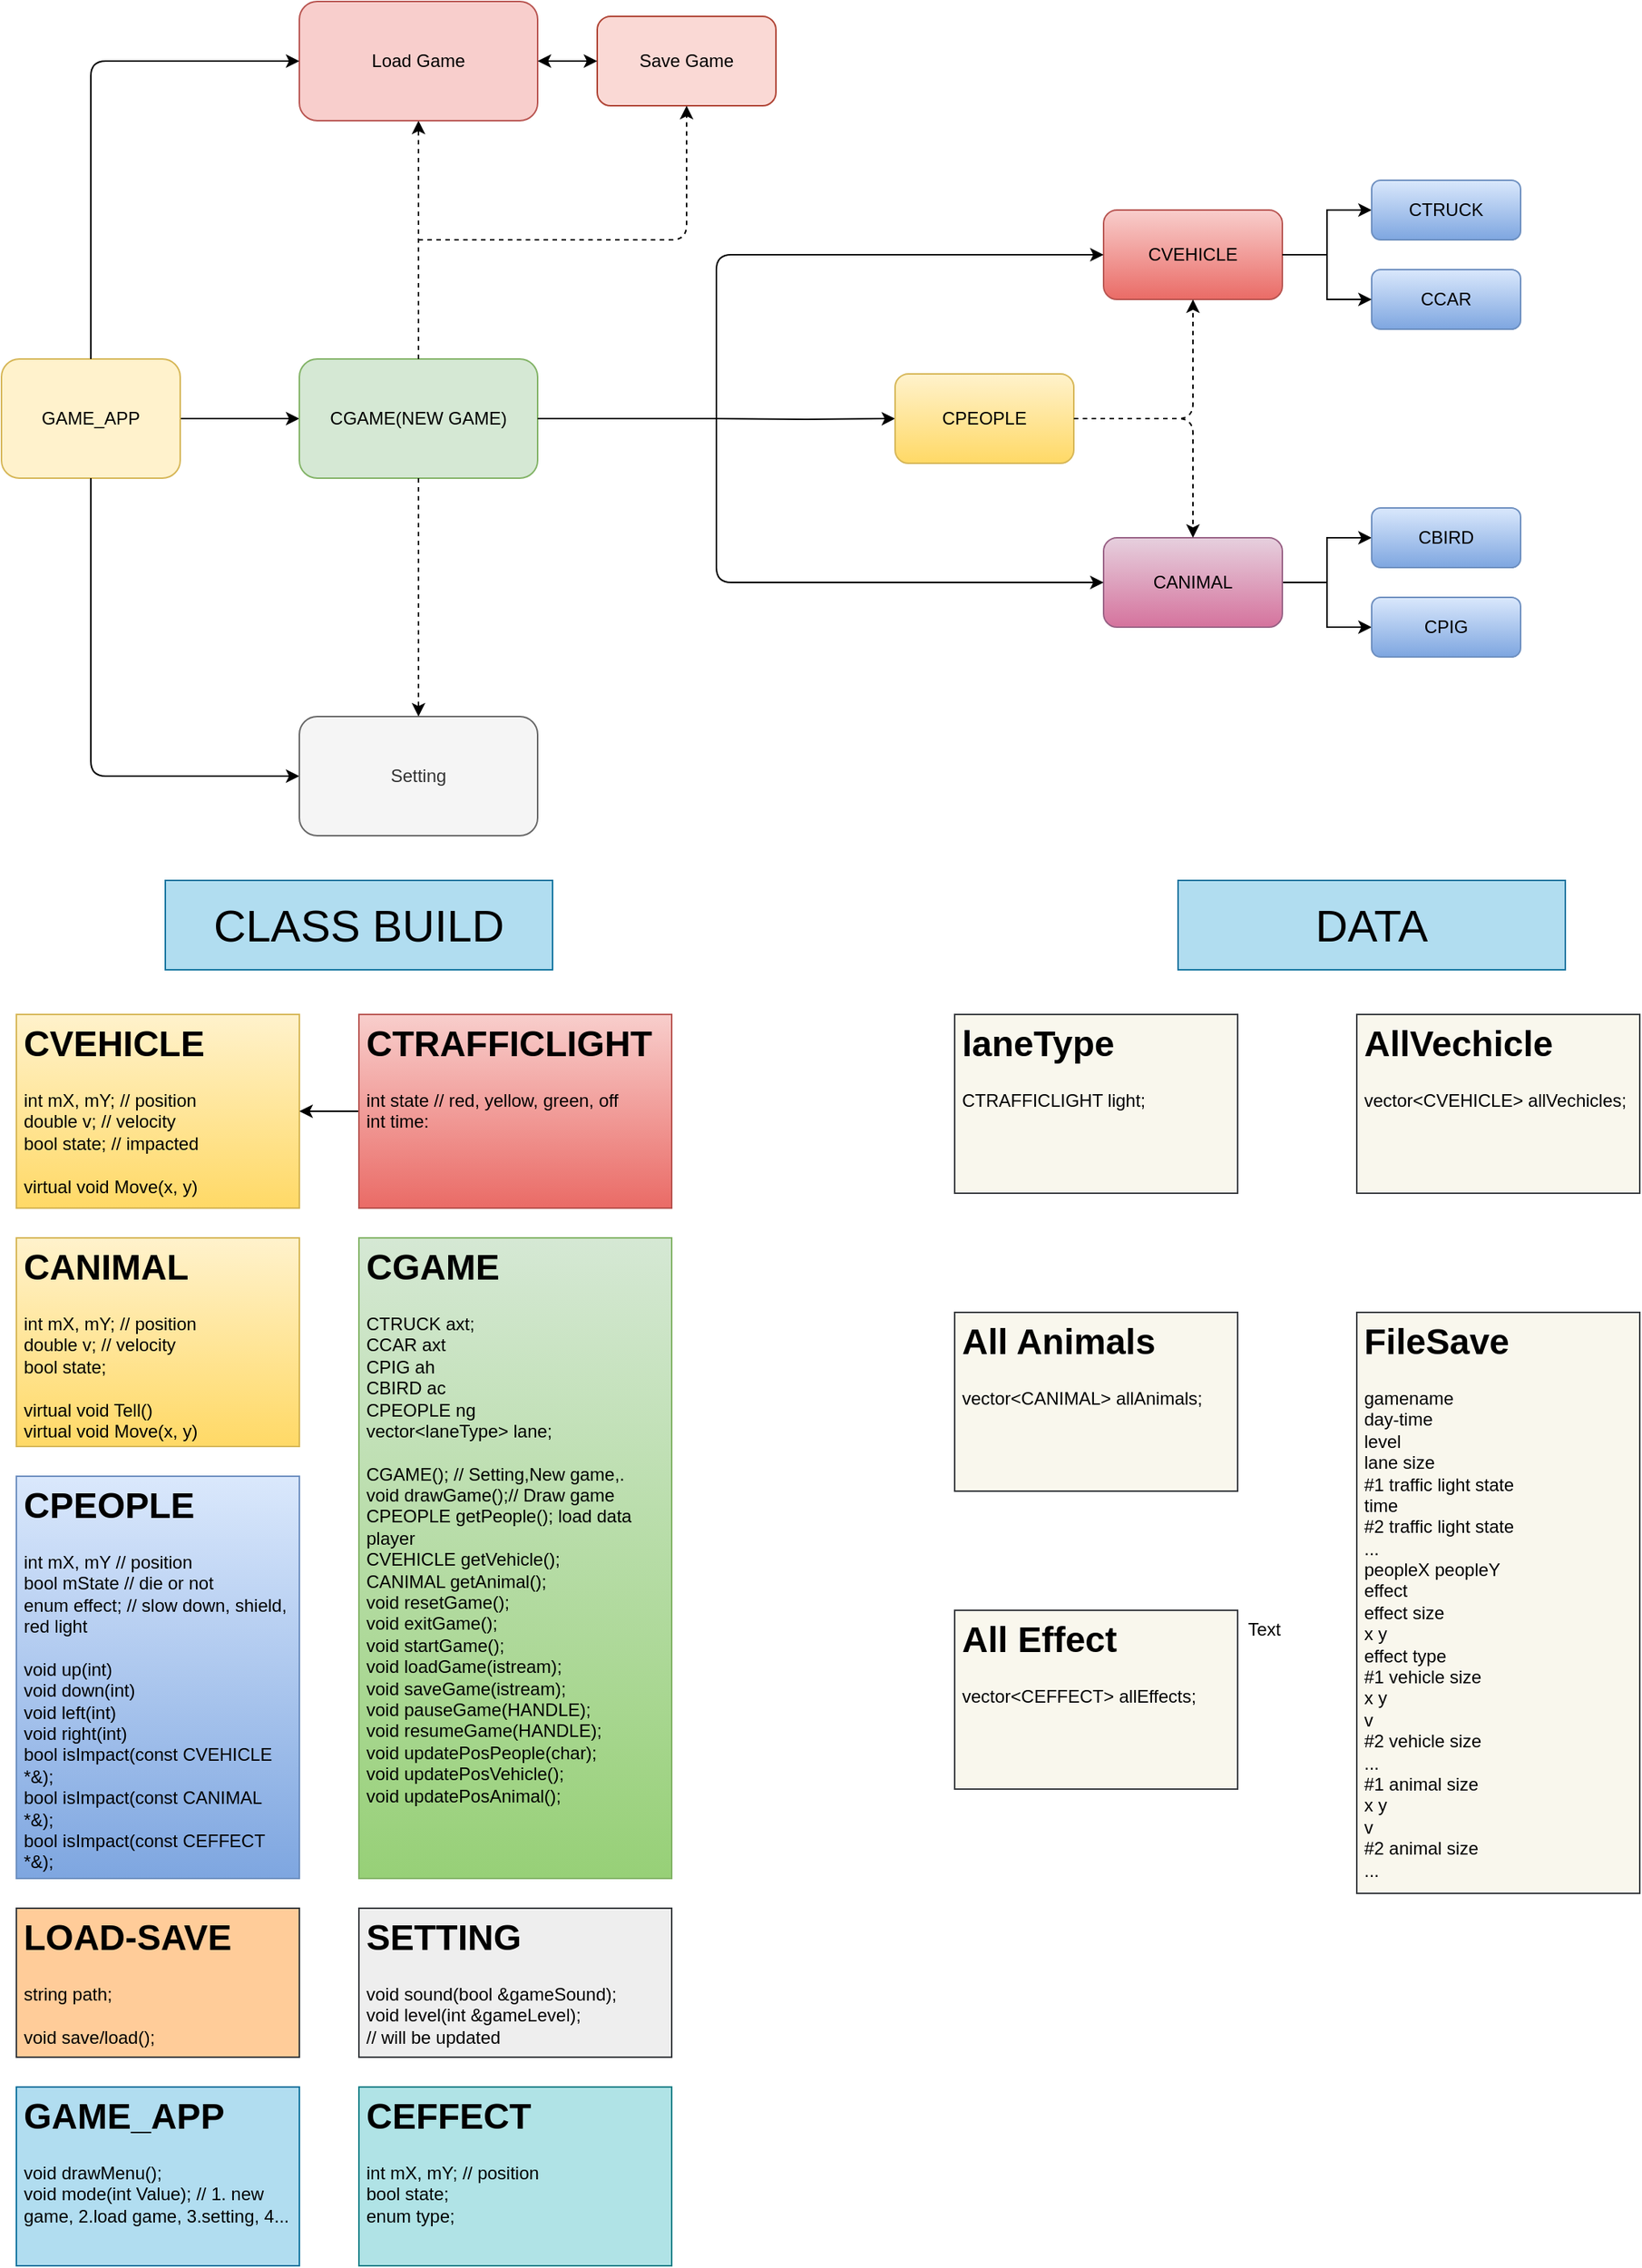<mxfile version="12.2.7" type="device" pages="1"><diagram id="MkDdtGFlNWwl7QGLaSWF" name="Page-1"><mxGraphModel dx="1422" dy="762" grid="1" gridSize="10" guides="1" tooltips="1" connect="1" arrows="1" fold="1" page="1" pageScale="1" pageWidth="3300" pageHeight="4681" math="0" shadow="0"><root><mxCell id="0"/><mxCell id="1" parent="0"/><mxCell id="I5lOxYquOivVO33uKcqu-4" value="" style="edgeStyle=orthogonalEdgeStyle;rounded=0;orthogonalLoop=1;jettySize=auto;html=1;" edge="1" parent="1" source="I5lOxYquOivVO33uKcqu-2"><mxGeometry relative="1" as="geometry"><mxPoint x="200" y="360" as="targetPoint"/></mxGeometry></mxCell><mxCell id="I5lOxYquOivVO33uKcqu-2" value="GAME_APP" style="rounded=1;whiteSpace=wrap;html=1;fillColor=#fff2cc;strokeColor=#d6b656;" vertex="1" parent="1"><mxGeometry y="320" width="120" height="80" as="geometry"/></mxCell><mxCell id="I5lOxYquOivVO33uKcqu-29" value="" style="edgeStyle=orthogonalEdgeStyle;rounded=0;orthogonalLoop=1;jettySize=auto;html=1;shadow=0;strokeWidth=1;entryX=0;entryY=0.5;entryDx=0;entryDy=0;" edge="1" parent="1" target="I5lOxYquOivVO33uKcqu-25"><mxGeometry relative="1" as="geometry"><mxPoint x="480" y="360" as="sourcePoint"/><mxPoint x="560" y="360" as="targetPoint"/></mxGeometry></mxCell><mxCell id="I5lOxYquOivVO33uKcqu-3" value="CGAME(NEW GAME)" style="rounded=1;whiteSpace=wrap;html=1;fillColor=#d5e8d4;strokeColor=#82b366;" vertex="1" parent="1"><mxGeometry x="200" y="320" width="160" height="80" as="geometry"/></mxCell><mxCell id="I5lOxYquOivVO33uKcqu-14" value="" style="edgeStyle=orthogonalEdgeStyle;rounded=0;orthogonalLoop=1;jettySize=auto;html=1;shadow=0;dashed=1;exitX=0.5;exitY=0;exitDx=0;exitDy=0;entryX=0.5;entryY=1;entryDx=0;entryDy=0;" edge="1" parent="1" source="I5lOxYquOivVO33uKcqu-3" target="I5lOxYquOivVO33uKcqu-10"><mxGeometry relative="1" as="geometry"><mxPoint x="300" y="290" as="targetPoint"/></mxGeometry></mxCell><mxCell id="I5lOxYquOivVO33uKcqu-10" value="Load Game" style="rounded=1;whiteSpace=wrap;html=1;fillColor=#f8cecc;strokeColor=#b85450;" vertex="1" parent="1"><mxGeometry x="200" y="80" width="160" height="80" as="geometry"/></mxCell><mxCell id="I5lOxYquOivVO33uKcqu-15" value="" style="endArrow=classic;html=1;shadow=0;entryX=0;entryY=0.5;entryDx=0;entryDy=0;exitX=0.5;exitY=0;exitDx=0;exitDy=0;strokeColor=none;strokeWidth=1;" edge="1" parent="1" source="I5lOxYquOivVO33uKcqu-2" target="I5lOxYquOivVO33uKcqu-10"><mxGeometry width="50" height="50" relative="1" as="geometry"><mxPoint x="70" y="330" as="sourcePoint"/><mxPoint x="120" y="280" as="targetPoint"/><Array as="points"><mxPoint x="60" y="120"/></Array></mxGeometry></mxCell><mxCell id="I5lOxYquOivVO33uKcqu-16" value="" style="endArrow=classic;html=1;shadow=0;exitX=0.5;exitY=1;exitDx=0;exitDy=0;" edge="1" parent="1" source="I5lOxYquOivVO33uKcqu-2"><mxGeometry width="50" height="50" relative="1" as="geometry"><mxPoint x="70" y="390" as="sourcePoint"/><mxPoint x="200" y="600" as="targetPoint"/><Array as="points"><mxPoint x="60" y="600"/></Array></mxGeometry></mxCell><mxCell id="I5lOxYquOivVO33uKcqu-17" value="Setting" style="rounded=1;whiteSpace=wrap;html=1;fillColor=#f5f5f5;strokeColor=#666666;fontColor=#333333;" vertex="1" parent="1"><mxGeometry x="200" y="560" width="160" height="80" as="geometry"/></mxCell><mxCell id="I5lOxYquOivVO33uKcqu-19" value="" style="endArrow=classic;html=1;shadow=0;strokeWidth=1;entryX=0;entryY=0.5;entryDx=0;entryDy=0;" edge="1" parent="1" target="I5lOxYquOivVO33uKcqu-10"><mxGeometry width="50" height="50" relative="1" as="geometry"><mxPoint x="60" y="320" as="sourcePoint"/><mxPoint x="110" y="270" as="targetPoint"/><Array as="points"><mxPoint x="60" y="120"/></Array></mxGeometry></mxCell><mxCell id="I5lOxYquOivVO33uKcqu-20" value="Save Game" style="rounded=1;whiteSpace=wrap;html=1;fillColor=#fad9d5;strokeColor=#ae4132;" vertex="1" parent="1"><mxGeometry x="400" y="90" width="120" height="60" as="geometry"/></mxCell><mxCell id="I5lOxYquOivVO33uKcqu-21" value="" style="endArrow=classic;startArrow=classic;html=1;shadow=0;strokeWidth=1;entryX=0;entryY=0.5;entryDx=0;entryDy=0;" edge="1" parent="1" target="I5lOxYquOivVO33uKcqu-20"><mxGeometry width="50" height="50" relative="1" as="geometry"><mxPoint x="360" y="120" as="sourcePoint"/><mxPoint x="410" y="70" as="targetPoint"/></mxGeometry></mxCell><mxCell id="I5lOxYquOivVO33uKcqu-23" value="" style="endArrow=classic;html=1;shadow=0;strokeWidth=1;entryX=0.5;entryY=1;entryDx=0;entryDy=0;dashed=1;" edge="1" parent="1" target="I5lOxYquOivVO33uKcqu-20"><mxGeometry width="50" height="50" relative="1" as="geometry"><mxPoint x="280" y="240" as="sourcePoint"/><mxPoint x="330" y="190" as="targetPoint"/><Array as="points"><mxPoint x="460" y="240"/></Array></mxGeometry></mxCell><mxCell id="I5lOxYquOivVO33uKcqu-24" value="" style="endArrow=classic;html=1;shadow=0;dashed=1;strokeWidth=1;entryX=0.5;entryY=0;entryDx=0;entryDy=0;" edge="1" parent="1" target="I5lOxYquOivVO33uKcqu-17"><mxGeometry width="50" height="50" relative="1" as="geometry"><mxPoint x="280" y="400" as="sourcePoint"/><mxPoint x="330" y="350" as="targetPoint"/></mxGeometry></mxCell><mxCell id="I5lOxYquOivVO33uKcqu-25" value="CPEOPLE" style="rounded=1;whiteSpace=wrap;html=1;fillColor=#fff2cc;strokeColor=#d6b656;gradientColor=#ffd966;" vertex="1" parent="1"><mxGeometry x="600" y="330" width="120" height="60" as="geometry"/></mxCell><mxCell id="I5lOxYquOivVO33uKcqu-43" value="" style="edgeStyle=orthogonalEdgeStyle;rounded=0;orthogonalLoop=1;jettySize=auto;html=1;shadow=0;strokeWidth=1;exitX=1;exitY=0.5;exitDx=0;exitDy=0;" edge="1" parent="1" source="I5lOxYquOivVO33uKcqu-26" target="I5lOxYquOivVO33uKcqu-42"><mxGeometry relative="1" as="geometry"><mxPoint x="860" y="460" as="sourcePoint"/></mxGeometry></mxCell><mxCell id="I5lOxYquOivVO33uKcqu-50" value="" style="edgeStyle=orthogonalEdgeStyle;rounded=0;orthogonalLoop=1;jettySize=auto;html=1;shadow=0;strokeWidth=1;entryX=0;entryY=0.5;entryDx=0;entryDy=0;" edge="1" parent="1" source="I5lOxYquOivVO33uKcqu-26" target="I5lOxYquOivVO33uKcqu-41"><mxGeometry relative="1" as="geometry"><mxPoint x="800" y="580" as="targetPoint"/></mxGeometry></mxCell><mxCell id="I5lOxYquOivVO33uKcqu-26" value="CANIMAL" style="rounded=1;whiteSpace=wrap;html=1;fillColor=#e6d0de;strokeColor=#996185;gradientColor=#d5739d;" vertex="1" parent="1"><mxGeometry x="740" y="440" width="120" height="60" as="geometry"/></mxCell><mxCell id="I5lOxYquOivVO33uKcqu-53" value="" style="edgeStyle=orthogonalEdgeStyle;rounded=0;orthogonalLoop=1;jettySize=auto;html=1;shadow=0;strokeWidth=1;entryX=0;entryY=0.5;entryDx=0;entryDy=0;" edge="1" parent="1" source="I5lOxYquOivVO33uKcqu-27" target="I5lOxYquOivVO33uKcqu-38"><mxGeometry relative="1" as="geometry"><mxPoint x="940" y="250" as="targetPoint"/></mxGeometry></mxCell><mxCell id="I5lOxYquOivVO33uKcqu-27" value="CVEHICLE" style="rounded=1;whiteSpace=wrap;html=1;fillColor=#f8cecc;strokeColor=#b85450;gradientColor=#ea6b66;" vertex="1" parent="1"><mxGeometry x="740" y="220" width="120" height="60" as="geometry"/></mxCell><mxCell id="I5lOxYquOivVO33uKcqu-30" value="" style="endArrow=classic;html=1;shadow=0;strokeWidth=1;entryX=0;entryY=0.5;entryDx=0;entryDy=0;" edge="1" parent="1" target="I5lOxYquOivVO33uKcqu-27"><mxGeometry width="50" height="50" relative="1" as="geometry"><mxPoint x="480" y="360" as="sourcePoint"/><mxPoint x="530" y="310" as="targetPoint"/><Array as="points"><mxPoint x="480" y="320"/><mxPoint x="480" y="280"/><mxPoint x="480" y="250"/></Array></mxGeometry></mxCell><mxCell id="I5lOxYquOivVO33uKcqu-31" value="" style="endArrow=classic;html=1;shadow=0;strokeWidth=1;entryX=0;entryY=0.5;entryDx=0;entryDy=0;" edge="1" parent="1" target="I5lOxYquOivVO33uKcqu-26"><mxGeometry width="50" height="50" relative="1" as="geometry"><mxPoint x="480" y="360" as="sourcePoint"/><mxPoint x="530" y="310" as="targetPoint"/><Array as="points"><mxPoint x="480" y="470"/></Array></mxGeometry></mxCell><mxCell id="I5lOxYquOivVO33uKcqu-32" value="" style="endArrow=classic;html=1;shadow=0;strokeWidth=1;entryX=0.5;entryY=1;entryDx=0;entryDy=0;dashed=1;" edge="1" parent="1" target="I5lOxYquOivVO33uKcqu-27"><mxGeometry width="50" height="50" relative="1" as="geometry"><mxPoint x="720" y="360" as="sourcePoint"/><mxPoint x="770" y="310" as="targetPoint"/><Array as="points"><mxPoint x="800" y="360"/><mxPoint x="800" y="300"/></Array></mxGeometry></mxCell><mxCell id="I5lOxYquOivVO33uKcqu-33" value="" style="endArrow=classic;html=1;shadow=0;strokeWidth=1;entryX=0.5;entryY=0;entryDx=0;entryDy=0;dashed=1;" edge="1" parent="1" target="I5lOxYquOivVO33uKcqu-26"><mxGeometry width="50" height="50" relative="1" as="geometry"><mxPoint x="720" y="360" as="sourcePoint"/><mxPoint x="770" y="310" as="targetPoint"/><Array as="points"><mxPoint x="800" y="360"/></Array></mxGeometry></mxCell><mxCell id="I5lOxYquOivVO33uKcqu-34" value="" style="endArrow=none;html=1;shadow=0;strokeWidth=1;" edge="1" parent="1"><mxGeometry width="50" height="50" relative="1" as="geometry"><mxPoint x="360" y="360" as="sourcePoint"/><mxPoint x="480" y="360" as="targetPoint"/></mxGeometry></mxCell><mxCell id="I5lOxYquOivVO33uKcqu-38" value="CTRUCK" style="rounded=1;whiteSpace=wrap;html=1;gradientColor=#7ea6e0;fillColor=#dae8fc;strokeColor=#6c8ebf;" vertex="1" parent="1"><mxGeometry x="920" y="200" width="100" height="40" as="geometry"/></mxCell><mxCell id="I5lOxYquOivVO33uKcqu-40" value="CCAR" style="rounded=1;whiteSpace=wrap;html=1;gradientColor=#7ea6e0;fillColor=#dae8fc;strokeColor=#6c8ebf;" vertex="1" parent="1"><mxGeometry x="920" y="260" width="100" height="40" as="geometry"/></mxCell><mxCell id="I5lOxYquOivVO33uKcqu-41" value="CPIG" style="rounded=1;whiteSpace=wrap;html=1;gradientColor=#7ea6e0;fillColor=#dae8fc;strokeColor=#6c8ebf;" vertex="1" parent="1"><mxGeometry x="920" y="480" width="100" height="40" as="geometry"/></mxCell><mxCell id="I5lOxYquOivVO33uKcqu-42" value="CBIRD" style="rounded=1;whiteSpace=wrap;html=1;gradientColor=#7ea6e0;fillColor=#dae8fc;strokeColor=#6c8ebf;" vertex="1" parent="1"><mxGeometry x="920" y="420" width="100" height="40" as="geometry"/></mxCell><mxCell id="I5lOxYquOivVO33uKcqu-54" value="" style="endArrow=classic;html=1;shadow=0;strokeWidth=1;entryX=0;entryY=0.5;entryDx=0;entryDy=0;rounded=0;" edge="1" parent="1" target="I5lOxYquOivVO33uKcqu-40"><mxGeometry width="50" height="50" relative="1" as="geometry"><mxPoint x="860" y="250" as="sourcePoint"/><mxPoint x="910" y="200" as="targetPoint"/><Array as="points"><mxPoint x="890" y="250"/><mxPoint x="890" y="280"/></Array></mxGeometry></mxCell><mxCell id="I5lOxYquOivVO33uKcqu-56" value="&lt;h1&gt;CVEHICLE&lt;/h1&gt;&lt;div&gt;int mX, mY; // position&lt;/div&gt;&lt;div&gt;double v; // velocity&lt;/div&gt;&lt;div&gt;bool state; // impacted&lt;/div&gt;&lt;div&gt;&amp;nbsp;&lt;/div&gt;&lt;div&gt;virtual void Move(x, y)&lt;/div&gt;&lt;div&gt;&lt;br&gt;&lt;/div&gt;&lt;div&gt;&lt;br&gt;&lt;/div&gt;&lt;div&gt;&lt;br&gt;&lt;/div&gt;" style="text;html=1;strokeColor=#d6b656;fillColor=#fff2cc;spacing=5;spacingTop=-20;whiteSpace=wrap;overflow=hidden;rounded=0;glass=0;gradientColor=#ffd966;" vertex="1" parent="1"><mxGeometry x="10" y="760" width="190" height="130" as="geometry"/></mxCell><mxCell id="I5lOxYquOivVO33uKcqu-57" value="&lt;h1&gt;CANIMAL&lt;/h1&gt;&lt;div&gt;int mX, mY; // position&lt;/div&gt;&lt;div&gt;double v; // velocity&lt;/div&gt;&lt;div&gt;bool state;&lt;/div&gt;&lt;div&gt;&lt;br&gt;&lt;/div&gt;&lt;div&gt;virtual void Tell()&lt;/div&gt;&lt;div&gt;virtual void Move(x, y)&lt;/div&gt;&lt;div&gt;&lt;br&gt;&lt;/div&gt;&lt;div&gt;&lt;br&gt;&lt;/div&gt;&lt;div&gt;&lt;br&gt;&lt;/div&gt;&lt;div&gt;&lt;br&gt;&lt;/div&gt;" style="text;html=1;strokeColor=#d6b656;fillColor=#fff2cc;spacing=5;spacingTop=-20;whiteSpace=wrap;overflow=hidden;rounded=0;gradientColor=#ffd966;" vertex="1" parent="1"><mxGeometry x="10" y="910" width="190" height="140" as="geometry"/></mxCell><mxCell id="I5lOxYquOivVO33uKcqu-58" value="&lt;h1&gt;CPEOPLE&lt;/h1&gt;&lt;div&gt;int mX, mY // position&lt;/div&gt;&lt;div&gt;bool mState // die or not&lt;/div&gt;&lt;div&gt;enum effect; // slow down, shield, red light&lt;/div&gt;&lt;div&gt;&lt;br&gt;&lt;/div&gt;&lt;div&gt;void up(int)&lt;/div&gt;&lt;div&gt;void down(int)&lt;/div&gt;&lt;div&gt;void left(int)&lt;/div&gt;&lt;div&gt;void right(int)&lt;/div&gt;&lt;div&gt;bool isImpact(const CVEHICLE *&amp;amp;);&lt;/div&gt;&lt;div&gt;bool isImpact(const CANIMAL *&amp;amp;);&lt;/div&gt;&lt;div&gt;bool isImpact(const CEFFECT *&amp;amp;);&lt;/div&gt;&lt;div&gt;&lt;br&gt;&lt;/div&gt;&lt;div&gt;bool isFinish();&lt;/div&gt;&lt;div&gt;bool isDead();&lt;/div&gt;" style="text;html=1;strokeColor=#6c8ebf;fillColor=#dae8fc;spacing=5;spacingTop=-20;whiteSpace=wrap;overflow=hidden;rounded=0;glass=0;gradientColor=#7ea6e0;" vertex="1" parent="1"><mxGeometry x="10" y="1070" width="190" height="270" as="geometry"/></mxCell><mxCell id="I5lOxYquOivVO33uKcqu-60" value="&lt;h1&gt;CGAME&lt;/h1&gt;&lt;div&gt;CTRUCK axt;&lt;/div&gt;&lt;div&gt;CCAR axt&lt;/div&gt;&lt;div&gt;CPIG ah&lt;/div&gt;&lt;div&gt;CBIRD ac&lt;/div&gt;&lt;div&gt;CPEOPLE ng&lt;/div&gt;&lt;div&gt;vector&amp;lt;laneType&amp;gt; lane;&lt;/div&gt;&lt;div&gt;&lt;br&gt;&lt;/div&gt;&lt;div&gt;CGAME(); // Setting,New game,.&amp;nbsp;&lt;/div&gt;&lt;div&gt;void drawGame();// Draw game&lt;/div&gt;&lt;div&gt;CPEOPLE getPeople(); load data player&lt;/div&gt;&lt;div&gt;CVEHICLE getVehicle();&lt;/div&gt;&lt;div&gt;CANIMAL getAnimal();&lt;/div&gt;&lt;div&gt;void resetGame();&lt;/div&gt;&lt;div&gt;void exitGame();&lt;/div&gt;&lt;div&gt;void startGame();&lt;/div&gt;&lt;div&gt;void loadGame(istream);&lt;/div&gt;&lt;div&gt;void saveGame(istream);&lt;/div&gt;&lt;div&gt;void pauseGame(HANDLE);&lt;/div&gt;&lt;div&gt;void resumeGame(HANDLE);&lt;/div&gt;&lt;div&gt;void updatePosPeople(char);&lt;/div&gt;&lt;div&gt;void updatePosVehicle();&lt;/div&gt;&lt;div&gt;void updatePosAnimal();&lt;/div&gt;" style="text;html=1;strokeColor=#82b366;fillColor=#d5e8d4;spacing=5;spacingTop=-20;whiteSpace=wrap;overflow=hidden;rounded=0;glass=0;gradientColor=#97d077;perimeterSpacing=1;" vertex="1" parent="1"><mxGeometry x="240" y="910" width="210" height="430" as="geometry"/></mxCell><mxCell id="I5lOxYquOivVO33uKcqu-62" value="" style="edgeStyle=orthogonalEdgeStyle;rounded=0;orthogonalLoop=1;jettySize=auto;html=1;shadow=0;strokeWidth=1;" edge="1" parent="1" source="I5lOxYquOivVO33uKcqu-61" target="I5lOxYquOivVO33uKcqu-56"><mxGeometry relative="1" as="geometry"/></mxCell><mxCell id="I5lOxYquOivVO33uKcqu-61" value="&lt;h1&gt;CTRAFFICLIGHT&lt;br&gt;&lt;/h1&gt;&lt;div&gt;int state // red, yellow, green, off&lt;/div&gt;&lt;div&gt;int time:&lt;/div&gt;" style="text;html=1;strokeColor=#b85450;fillColor=#f8cecc;spacing=5;spacingTop=-20;whiteSpace=wrap;overflow=hidden;rounded=0;glass=0;gradientColor=#ea6b66;" vertex="1" parent="1"><mxGeometry x="240" y="760" width="210" height="130" as="geometry"/></mxCell><mxCell id="I5lOxYquOivVO33uKcqu-63" value="&lt;h1&gt;LOAD-SAVE&lt;/h1&gt;&lt;div&gt;string path;&lt;/div&gt;&lt;div&gt;&lt;br&gt;&lt;/div&gt;&lt;div&gt;void save/load();&lt;/div&gt;" style="text;html=1;strokeColor=#36393d;fillColor=#ffcc99;spacing=5;spacingTop=-20;whiteSpace=wrap;overflow=hidden;rounded=0;glass=0;" vertex="1" parent="1"><mxGeometry x="10" y="1360" width="190" height="100" as="geometry"/></mxCell><mxCell id="I5lOxYquOivVO33uKcqu-64" value="&lt;h1&gt;SETTING&lt;/h1&gt;&lt;div&gt;void sound(bool &amp;amp;gameSound);&lt;/div&gt;&lt;div&gt;void level(int &amp;amp;gameLevel);&lt;/div&gt;&lt;div&gt;// will be updated&lt;/div&gt;" style="text;html=1;strokeColor=#36393d;fillColor=#eeeeee;spacing=5;spacingTop=-20;whiteSpace=wrap;overflow=hidden;rounded=0;glass=0;" vertex="1" parent="1"><mxGeometry x="240" y="1360" width="210" height="100" as="geometry"/></mxCell><mxCell id="I5lOxYquOivVO33uKcqu-83" value="&lt;h1&gt;CEFFECT&lt;/h1&gt;&lt;div&gt;int mX, mY; // position&lt;/div&gt;&lt;div&gt;bool state;&amp;nbsp;&lt;/div&gt;&lt;div&gt;enum type;&lt;/div&gt;&lt;div&gt;&lt;br&gt;&lt;/div&gt;" style="text;html=1;strokeColor=#0e8088;fillColor=#b0e3e6;spacing=5;spacingTop=-20;whiteSpace=wrap;overflow=hidden;rounded=0;glass=0;" vertex="1" parent="1"><mxGeometry x="240" y="1480" width="210" height="120" as="geometry"/></mxCell><mxCell id="I5lOxYquOivVO33uKcqu-65" value="&lt;h1&gt;GAME_APP&lt;/h1&gt;&lt;div&gt;void drawMenu();&lt;/div&gt;&lt;div&gt;void mode(int Value); // 1. new game, 2.load game, 3.setting, 4...&lt;/div&gt;" style="text;html=1;strokeColor=#10739e;fillColor=#b1ddf0;spacing=5;spacingTop=-20;whiteSpace=wrap;overflow=hidden;rounded=0;glass=0;" vertex="1" parent="1"><mxGeometry x="10" y="1480" width="190" height="120" as="geometry"/></mxCell><mxCell id="I5lOxYquOivVO33uKcqu-66" value="&lt;font style=&quot;font-size: 30px&quot;&gt;CLASS BUILD&lt;/font&gt;" style="text;html=1;strokeColor=#10739e;fillColor=#b1ddf0;align=center;verticalAlign=middle;whiteSpace=wrap;rounded=0;glass=0;" vertex="1" parent="1"><mxGeometry x="110" y="670" width="260" height="60" as="geometry"/></mxCell><mxCell id="I5lOxYquOivVO33uKcqu-69" value="&lt;font style=&quot;font-size: 30px&quot;&gt;DATA&lt;/font&gt;" style="text;html=1;strokeColor=#10739e;fillColor=#b1ddf0;align=center;verticalAlign=middle;whiteSpace=wrap;rounded=0;glass=0;" vertex="1" parent="1"><mxGeometry x="790" y="670" width="260" height="60" as="geometry"/></mxCell><mxCell id="I5lOxYquOivVO33uKcqu-70" value="&lt;h1&gt;laneType&lt;/h1&gt;&lt;div&gt;CTRAFFICLIGHT light;&lt;/div&gt;&lt;div&gt;&lt;br&gt;&lt;/div&gt;" style="text;html=1;strokeColor=#36393d;fillColor=#f9f7ed;spacing=5;spacingTop=-20;whiteSpace=wrap;overflow=hidden;rounded=0;glass=0;" vertex="1" parent="1"><mxGeometry x="640" y="760" width="190" height="120" as="geometry"/></mxCell><mxCell id="I5lOxYquOivVO33uKcqu-78" value="&lt;h1&gt;All Animals&lt;/h1&gt;&lt;div&gt;vector&amp;lt;CANIMAL&amp;gt; allAnimals;&lt;/div&gt;&lt;div&gt;&lt;br&gt;&lt;/div&gt;" style="text;html=1;strokeColor=#36393d;fillColor=#f9f7ed;spacing=5;spacingTop=-20;whiteSpace=wrap;overflow=hidden;rounded=0;glass=0;" vertex="1" parent="1"><mxGeometry x="640" y="960" width="190" height="120" as="geometry"/></mxCell><mxCell id="I5lOxYquOivVO33uKcqu-81" value="&lt;h1&gt;FileSave&lt;/h1&gt;&lt;div&gt;gamename&lt;/div&gt;&lt;div&gt;day-time&lt;/div&gt;&lt;div&gt;level&lt;/div&gt;&lt;div&gt;lane size&lt;/div&gt;&lt;div&gt;#1 traffic light state&lt;/div&gt;&lt;div&gt;time&lt;/div&gt;&lt;div&gt;#2 traffic light state&lt;/div&gt;&lt;div&gt;&lt;span&gt;...&lt;/span&gt;&lt;/div&gt;&lt;div&gt;peopleX peopleY&lt;/div&gt;&lt;div&gt;effect&lt;/div&gt;&lt;div&gt;effect size&lt;/div&gt;&lt;div&gt;x y&lt;/div&gt;&lt;div&gt;effect type&lt;/div&gt;&lt;div&gt;#1 vehicle size&lt;/div&gt;&lt;div&gt;x y&lt;/div&gt;&lt;div&gt;v&lt;/div&gt;&lt;div&gt;#2 vehicle size&lt;/div&gt;&lt;div&gt;...&lt;/div&gt;&lt;div&gt;#1 animal size&lt;/div&gt;&lt;div&gt;x y&lt;/div&gt;&lt;div&gt;v&lt;/div&gt;&lt;div&gt;#2 animal size&lt;/div&gt;&lt;div&gt;...&lt;/div&gt;" style="text;html=1;strokeColor=#36393d;fillColor=#f9f7ed;spacing=5;spacingTop=-20;whiteSpace=wrap;overflow=hidden;rounded=0;glass=0;" vertex="1" parent="1"><mxGeometry x="910" y="960" width="190" height="390" as="geometry"/></mxCell><mxCell id="I5lOxYquOivVO33uKcqu-74" value="&lt;h1&gt;AllVechicle&lt;/h1&gt;&lt;div&gt;vector&amp;lt;CVEHICLE&amp;gt; allVechicles;&lt;/div&gt;&lt;div&gt;&lt;br&gt;&lt;/div&gt;" style="text;html=1;strokeColor=#36393d;fillColor=#f9f7ed;spacing=5;spacingTop=-20;whiteSpace=wrap;overflow=hidden;rounded=0;glass=0;" vertex="1" parent="1"><mxGeometry x="910" y="760" width="190" height="120" as="geometry"/></mxCell><mxCell id="I5lOxYquOivVO33uKcqu-85" value="Text" style="text;html=1;resizable=0;points=[];autosize=1;align=left;verticalAlign=top;spacingTop=-4;" vertex="1" parent="1"><mxGeometry x="835" y="1163" width="40" height="20" as="geometry"/></mxCell><mxCell id="I5lOxYquOivVO33uKcqu-86" value="&lt;h1&gt;All Effect&lt;/h1&gt;&lt;div&gt;vector&amp;lt;CEFFECT&amp;gt; allEffects;&lt;/div&gt;" style="text;html=1;strokeColor=#36393d;fillColor=#f9f7ed;spacing=5;spacingTop=-20;whiteSpace=wrap;overflow=hidden;rounded=0;glass=0;" vertex="1" parent="1"><mxGeometry x="640" y="1160" width="190" height="120" as="geometry"/></mxCell></root></mxGraphModel></diagram></mxfile>